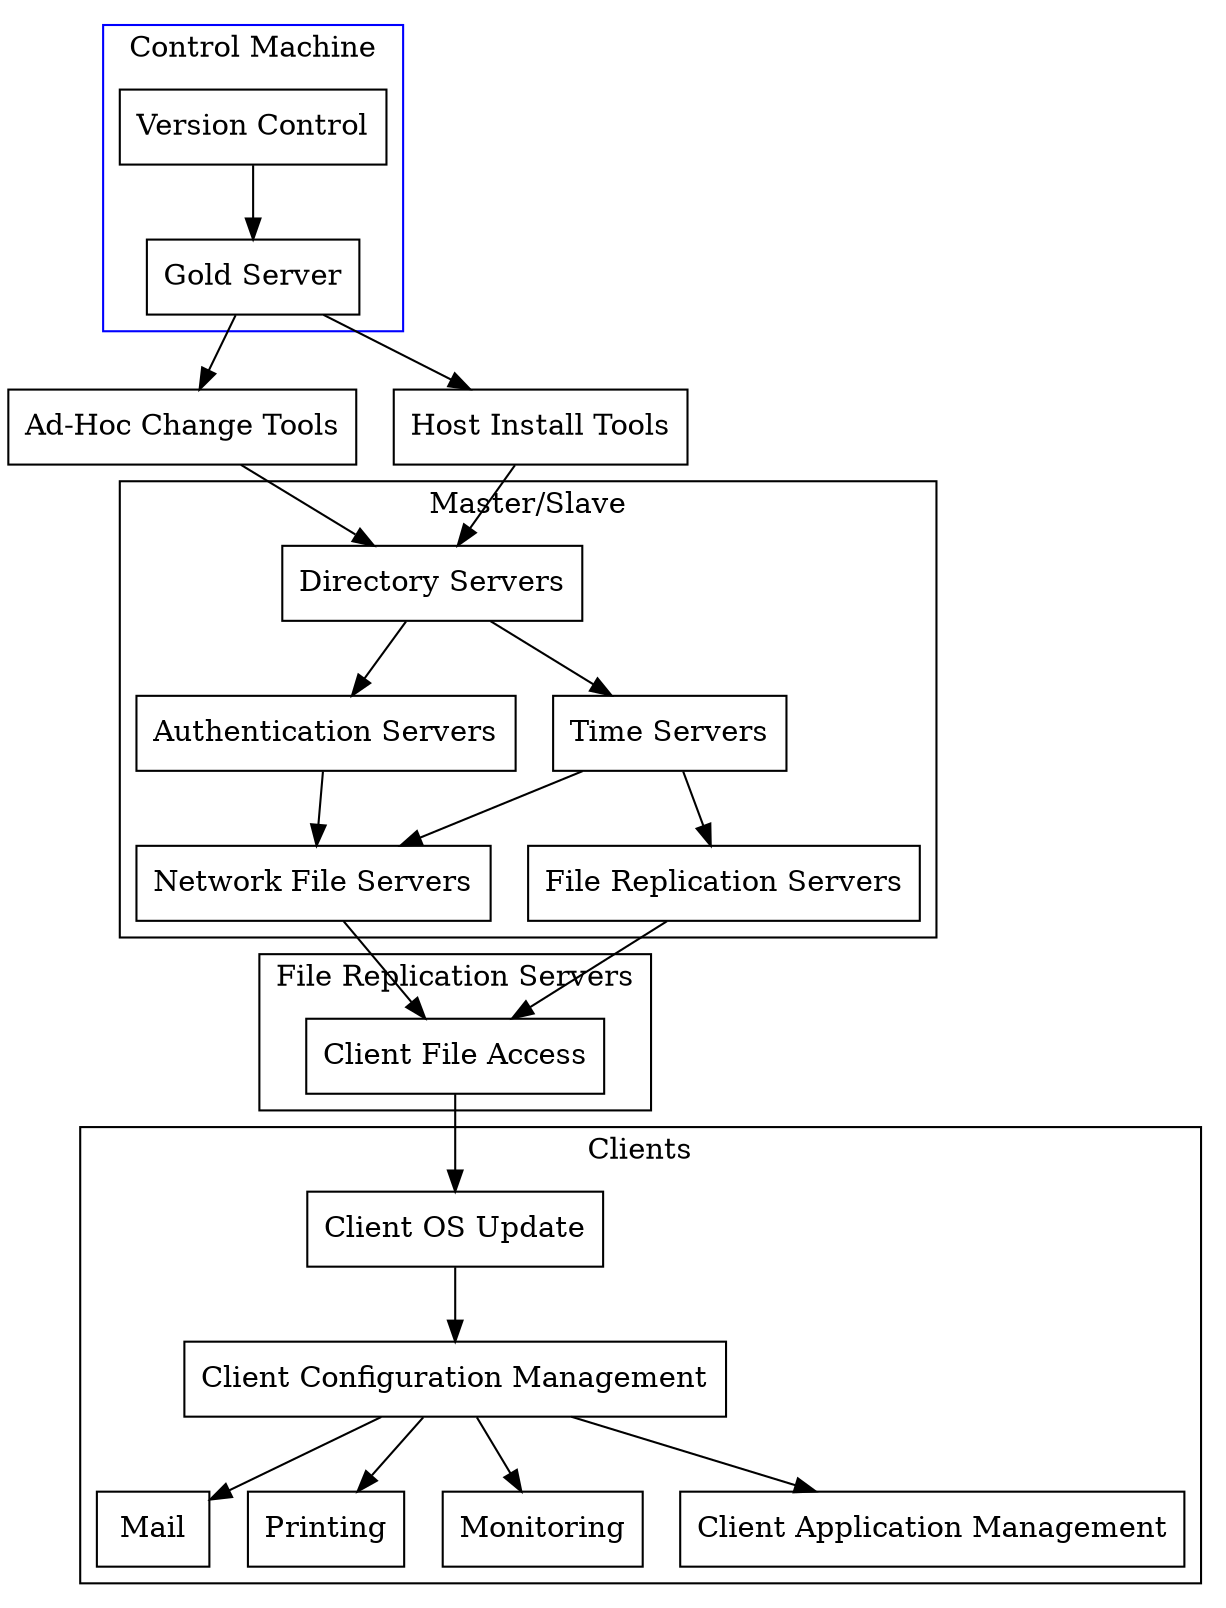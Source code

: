 digraph SecureInfrastructure {

	VC [shape=box,label="Version Control"];
	GS [shape=box,label="Gold Server"];
	AHCT [shape=box,label="Ad-Hoc Change Tools"];
	HIT [shape=box,label="Host Install Tools"];
	DIR [shape=box,label="Directory Servers"];
	AUTH [shape=box,label="Authentication Servers"];
	TIME [shape=box,label="Time Servers"];
	NFS [shape=box,label="Network File Servers"];
	FRS [shape=box,label="File Replication Servers"];
	CFA [shape=box,label="Client File Access"];
	COSU [shape=box,label="Client OS Update"];
	CCM [shape=box,label="Client Configuration Management"];
	MAIL [shape=box,label="Mail"];
	PRNT [shape=box,label="Printing"];
	MONT [shape=box,label="Monitoring"];
	CAM [ shape=box,label="Client Application Management"]; 

subgraph cluster1 {
	VC -> GS;
label = "Control Machine";
color=blue
}
	GS -> AHCT;
	GS -> HIT;
	AHCT -> DIR;
	HIT -> DIR;
subgraph cluster2 {
	DIR -> AUTH;
	DIR -> TIME;
	AUTH -> NFS;
	TIME -> NFS;
	TIME -> FRS;
label = "Master/Slave";
}
subgraph cluster3 {
	NFS -> CFA;
	FRS -> CFA;
label = "File Replication Servers";
}
subgraph cluster4 {
	CFA -> COSU;
	COSU -> CCM;
	CCM -> MAIL;
	CCM -> PRNT;
	CCM -> MONT;
	CCM -> CAM;
label = "Clients";
}
}
